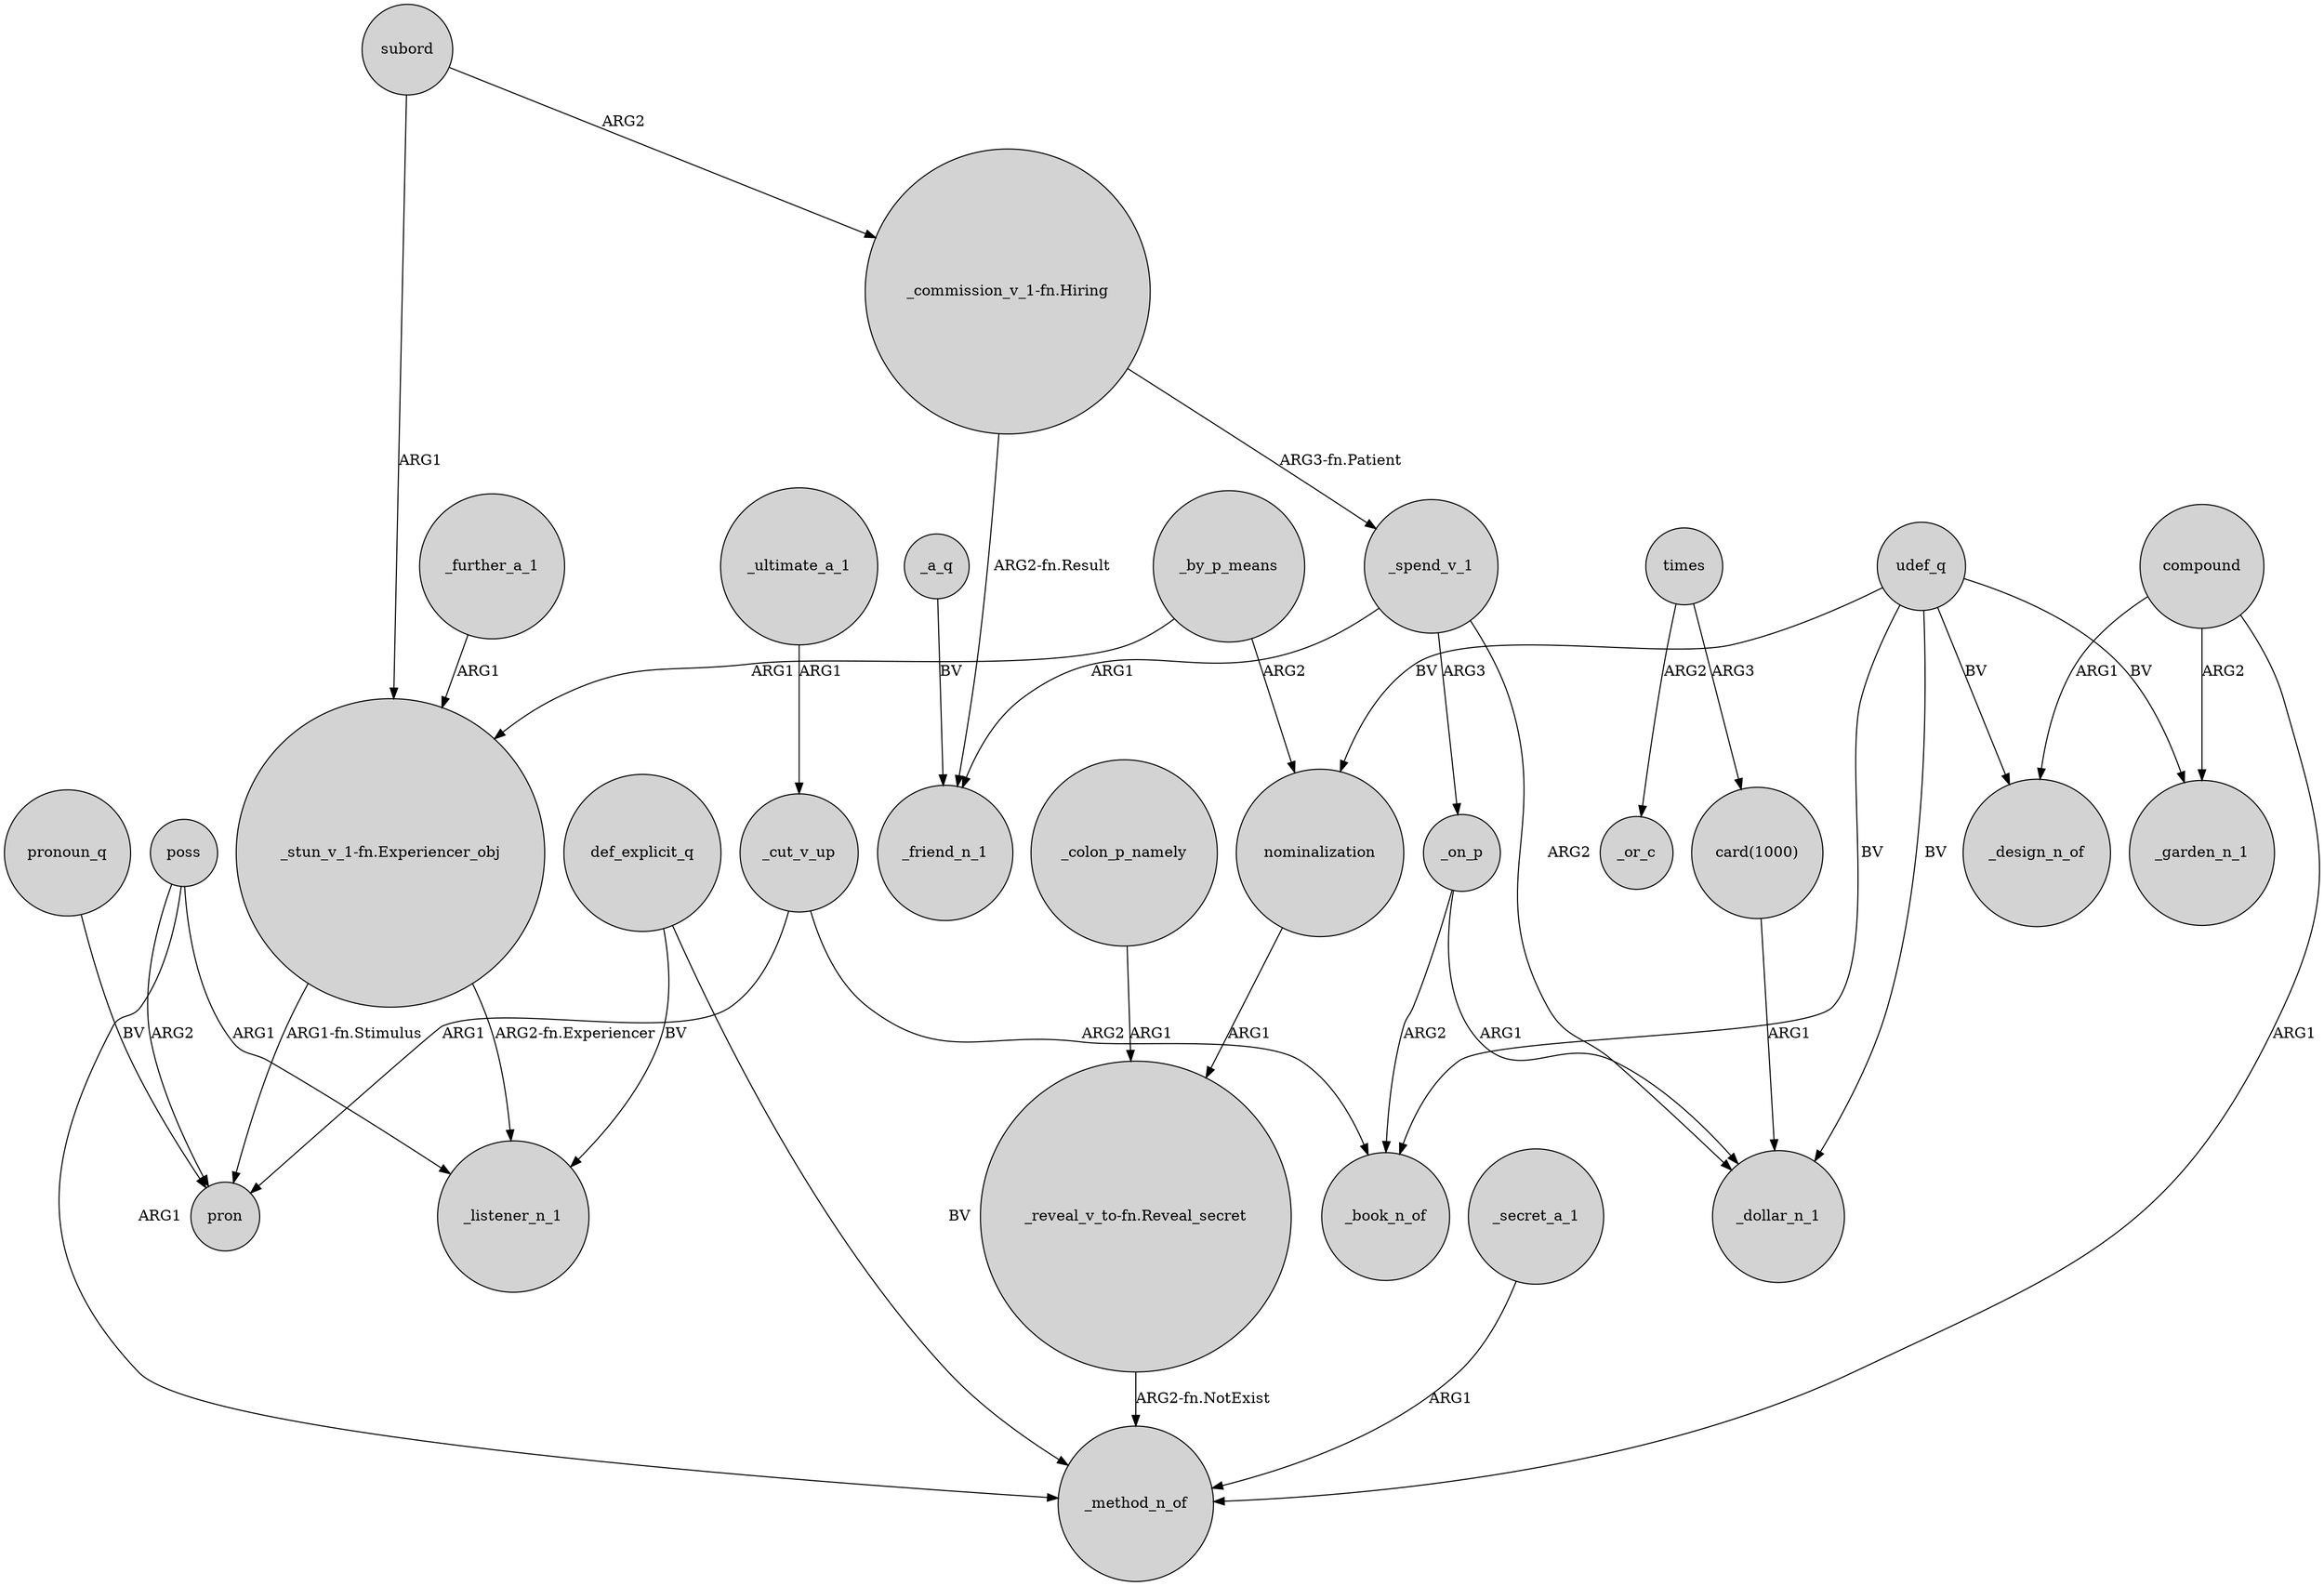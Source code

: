 digraph {
	node [shape=circle style=filled]
	_cut_v_up -> pron [label=ARG1]
	"_reveal_v_to-fn.Reveal_secret" -> _method_n_of [label="ARG2-fn.NotExist"]
	"_stun_v_1-fn.Experiencer_obj" -> pron [label="ARG1-fn.Stimulus"]
	"_stun_v_1-fn.Experiencer_obj" -> _listener_n_1 [label="ARG2-fn.Experiencer"]
	_by_p_means -> nominalization [label=ARG2]
	_spend_v_1 -> _friend_n_1 [label=ARG1]
	poss -> pron [label=ARG2]
	"card(1000)" -> _dollar_n_1 [label=ARG1]
	udef_q -> _garden_n_1 [label=BV]
	poss -> _method_n_of [label=ARG1]
	compound -> _design_n_of [label=ARG1]
	_on_p -> _dollar_n_1 [label=ARG1]
	"_commission_v_1-fn.Hiring" -> _spend_v_1 [label="ARG3-fn.Patient"]
	poss -> _listener_n_1 [label=ARG1]
	def_explicit_q -> _listener_n_1 [label=BV]
	compound -> _method_n_of [label=ARG1]
	subord -> "_commission_v_1-fn.Hiring" [label=ARG2]
	_ultimate_a_1 -> _cut_v_up [label=ARG1]
	compound -> _garden_n_1 [label=ARG2]
	_spend_v_1 -> _dollar_n_1 [label=ARG2]
	_a_q -> _friend_n_1 [label=BV]
	pronoun_q -> pron [label=BV]
	_secret_a_1 -> _method_n_of [label=ARG1]
	udef_q -> nominalization [label=BV]
	"_commission_v_1-fn.Hiring" -> _friend_n_1 [label="ARG2-fn.Result"]
	udef_q -> _design_n_of [label=BV]
	_colon_p_namely -> "_reveal_v_to-fn.Reveal_secret" [label=ARG1]
	_by_p_means -> "_stun_v_1-fn.Experiencer_obj" [label=ARG1]
	_on_p -> _book_n_of [label=ARG2]
	nominalization -> "_reveal_v_to-fn.Reveal_secret" [label=ARG1]
	times -> _or_c [label=ARG2]
	_cut_v_up -> _book_n_of [label=ARG2]
	def_explicit_q -> _method_n_of [label=BV]
	subord -> "_stun_v_1-fn.Experiencer_obj" [label=ARG1]
	_spend_v_1 -> _on_p [label=ARG3]
	udef_q -> _book_n_of [label=BV]
	udef_q -> _dollar_n_1 [label=BV]
	_further_a_1 -> "_stun_v_1-fn.Experiencer_obj" [label=ARG1]
	times -> "card(1000)" [label=ARG3]
}
